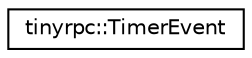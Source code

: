 digraph "类继承关系图"
{
 // LATEX_PDF_SIZE
  edge [fontname="Helvetica",fontsize="10",labelfontname="Helvetica",labelfontsize="10"];
  node [fontname="Helvetica",fontsize="10",shape=record];
  rankdir="LR";
  Node0 [label="tinyrpc::TimerEvent",height=0.2,width=0.4,color="black", fillcolor="white", style="filled",URL="$classtinyrpc_1_1TimerEvent.html",tooltip=" "];
}
